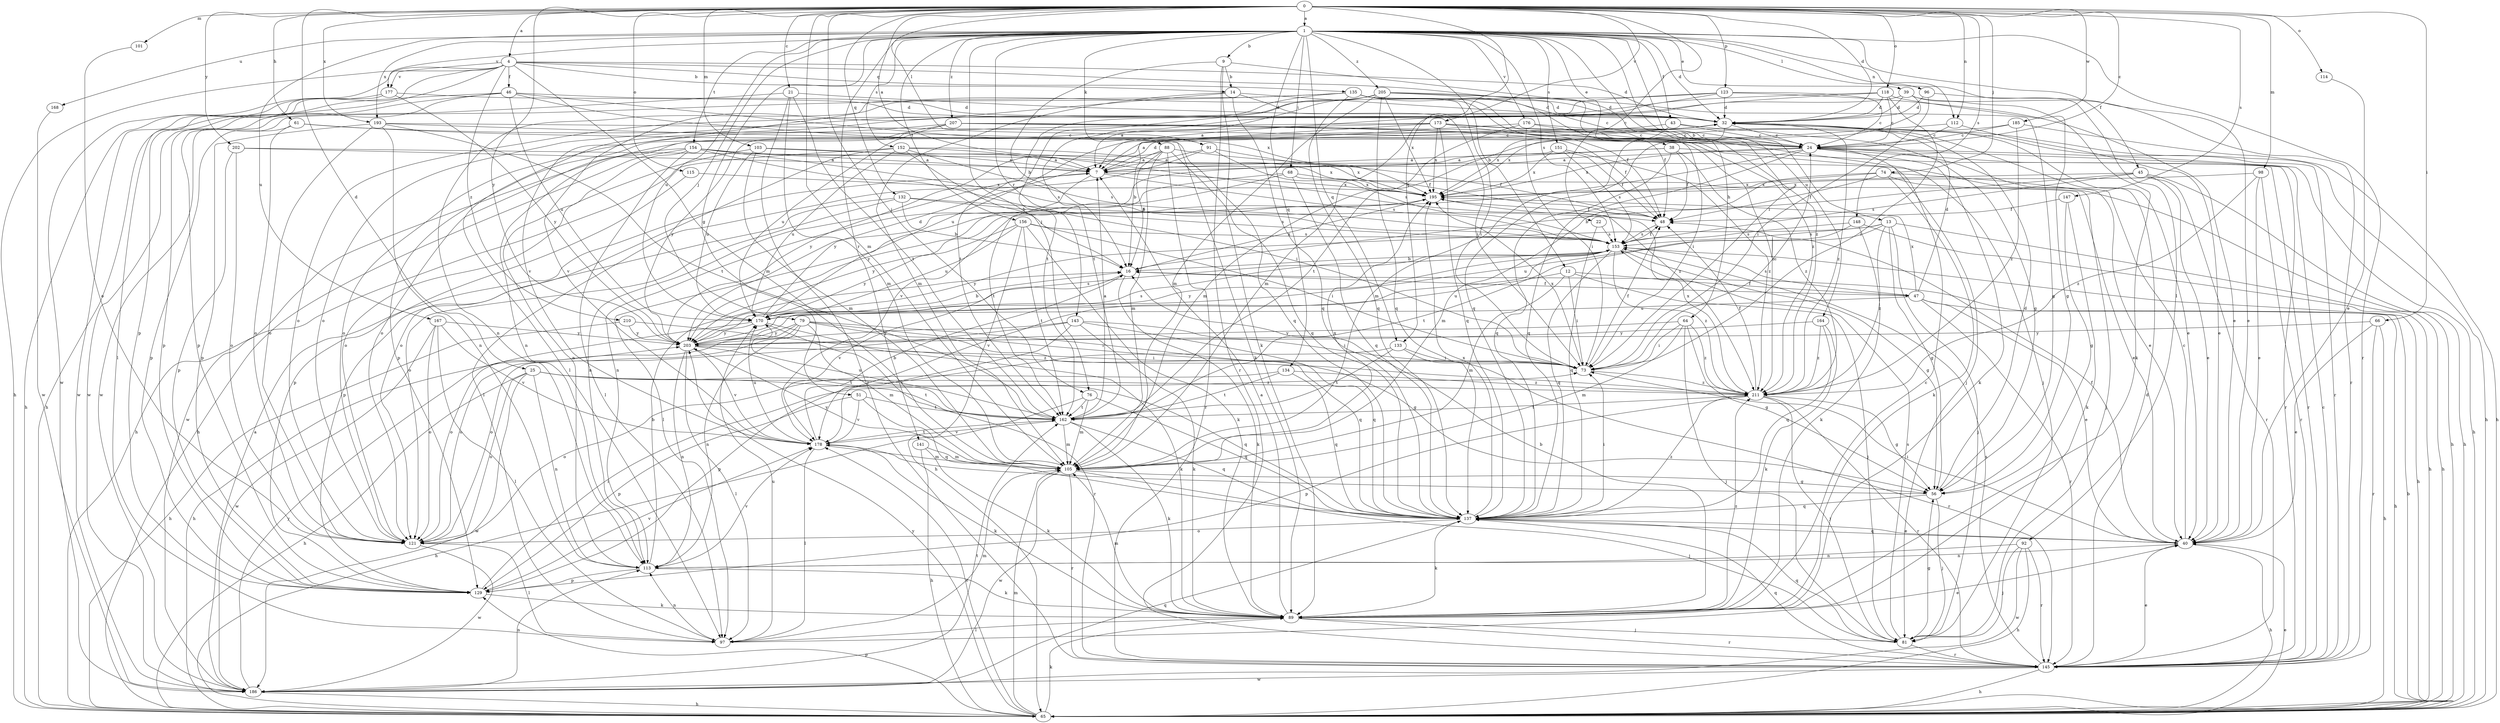 strict digraph  {
0;
1;
4;
7;
9;
12;
13;
14;
16;
21;
22;
24;
25;
32;
38;
39;
40;
43;
45;
46;
47;
48;
51;
56;
61;
64;
65;
66;
68;
73;
74;
76;
79;
81;
88;
89;
91;
92;
96;
97;
98;
101;
103;
105;
112;
113;
114;
115;
118;
121;
123;
129;
132;
133;
134;
135;
137;
141;
143;
145;
147;
148;
151;
152;
153;
154;
156;
162;
164;
167;
168;
170;
173;
176;
177;
178;
185;
186;
193;
195;
202;
203;
205;
207;
210;
211;
0 -> 1  [label=a];
0 -> 4  [label=a];
0 -> 7  [label=a];
0 -> 21  [label=c];
0 -> 22  [label=c];
0 -> 24  [label=c];
0 -> 25  [label=d];
0 -> 32  [label=d];
0 -> 61  [label=h];
0 -> 66  [label=i];
0 -> 74  [label=j];
0 -> 76  [label=j];
0 -> 91  [label=l];
0 -> 98  [label=m];
0 -> 101  [label=m];
0 -> 103  [label=m];
0 -> 105  [label=m];
0 -> 112  [label=n];
0 -> 114  [label=o];
0 -> 115  [label=o];
0 -> 118  [label=o];
0 -> 123  [label=p];
0 -> 132  [label=q];
0 -> 133  [label=q];
0 -> 147  [label=s];
0 -> 148  [label=s];
0 -> 173  [label=v];
0 -> 185  [label=w];
0 -> 193  [label=x];
0 -> 202  [label=y];
0 -> 203  [label=y];
1 -> 9  [label=b];
1 -> 12  [label=b];
1 -> 13  [label=b];
1 -> 32  [label=d];
1 -> 38  [label=e];
1 -> 39  [label=e];
1 -> 43  [label=f];
1 -> 45  [label=f];
1 -> 51  [label=g];
1 -> 68  [label=i];
1 -> 73  [label=i];
1 -> 76  [label=j];
1 -> 79  [label=j];
1 -> 88  [label=k];
1 -> 92  [label=l];
1 -> 96  [label=l];
1 -> 112  [label=n];
1 -> 133  [label=q];
1 -> 134  [label=q];
1 -> 141  [label=r];
1 -> 143  [label=r];
1 -> 145  [label=r];
1 -> 151  [label=s];
1 -> 152  [label=s];
1 -> 153  [label=s];
1 -> 154  [label=t];
1 -> 156  [label=t];
1 -> 164  [label=u];
1 -> 167  [label=u];
1 -> 168  [label=u];
1 -> 170  [label=u];
1 -> 176  [label=v];
1 -> 177  [label=v];
1 -> 193  [label=x];
1 -> 205  [label=z];
1 -> 207  [label=z];
4 -> 14  [label=b];
4 -> 32  [label=d];
4 -> 46  [label=f];
4 -> 64  [label=h];
4 -> 65  [label=h];
4 -> 97  [label=l];
4 -> 105  [label=m];
4 -> 129  [label=p];
4 -> 135  [label=q];
4 -> 177  [label=v];
4 -> 186  [label=w];
4 -> 210  [label=z];
7 -> 32  [label=d];
7 -> 113  [label=n];
7 -> 153  [label=s];
7 -> 162  [label=t];
7 -> 195  [label=x];
9 -> 14  [label=b];
9 -> 16  [label=b];
9 -> 89  [label=k];
9 -> 145  [label=r];
9 -> 211  [label=z];
12 -> 47  [label=f];
12 -> 73  [label=i];
12 -> 81  [label=j];
12 -> 105  [label=m];
12 -> 170  [label=u];
13 -> 56  [label=g];
13 -> 65  [label=h];
13 -> 81  [label=j];
13 -> 153  [label=s];
13 -> 170  [label=u];
13 -> 203  [label=y];
13 -> 211  [label=z];
14 -> 32  [label=d];
14 -> 73  [label=i];
14 -> 105  [label=m];
14 -> 137  [label=q];
14 -> 178  [label=v];
16 -> 47  [label=f];
16 -> 89  [label=k];
16 -> 178  [label=v];
16 -> 195  [label=x];
21 -> 32  [label=d];
21 -> 105  [label=m];
21 -> 129  [label=p];
21 -> 145  [label=r];
21 -> 162  [label=t];
22 -> 137  [label=q];
22 -> 153  [label=s];
24 -> 7  [label=a];
24 -> 65  [label=h];
24 -> 89  [label=k];
24 -> 137  [label=q];
24 -> 145  [label=r];
24 -> 178  [label=v];
24 -> 195  [label=x];
25 -> 65  [label=h];
25 -> 113  [label=n];
25 -> 121  [label=o];
25 -> 137  [label=q];
25 -> 162  [label=t];
25 -> 186  [label=w];
25 -> 211  [label=z];
32 -> 24  [label=c];
32 -> 40  [label=e];
32 -> 65  [label=h];
32 -> 105  [label=m];
32 -> 121  [label=o];
32 -> 211  [label=z];
38 -> 7  [label=a];
38 -> 48  [label=f];
38 -> 137  [label=q];
38 -> 145  [label=r];
38 -> 203  [label=y];
38 -> 211  [label=z];
39 -> 32  [label=d];
39 -> 89  [label=k];
39 -> 97  [label=l];
39 -> 137  [label=q];
39 -> 145  [label=r];
40 -> 24  [label=c];
40 -> 48  [label=f];
40 -> 65  [label=h];
40 -> 73  [label=i];
40 -> 113  [label=n];
40 -> 137  [label=q];
43 -> 24  [label=c];
43 -> 56  [label=g];
43 -> 170  [label=u];
43 -> 195  [label=x];
45 -> 16  [label=b];
45 -> 40  [label=e];
45 -> 65  [label=h];
45 -> 145  [label=r];
45 -> 153  [label=s];
45 -> 195  [label=x];
46 -> 32  [label=d];
46 -> 65  [label=h];
46 -> 89  [label=k];
46 -> 129  [label=p];
46 -> 170  [label=u];
46 -> 186  [label=w];
46 -> 195  [label=x];
47 -> 32  [label=d];
47 -> 40  [label=e];
47 -> 65  [label=h];
47 -> 145  [label=r];
47 -> 153  [label=s];
47 -> 170  [label=u];
47 -> 195  [label=x];
48 -> 153  [label=s];
51 -> 129  [label=p];
51 -> 137  [label=q];
51 -> 162  [label=t];
51 -> 178  [label=v];
56 -> 32  [label=d];
56 -> 81  [label=j];
56 -> 137  [label=q];
56 -> 178  [label=v];
61 -> 24  [label=c];
61 -> 121  [label=o];
61 -> 129  [label=p];
61 -> 137  [label=q];
64 -> 56  [label=g];
64 -> 73  [label=i];
64 -> 81  [label=j];
64 -> 105  [label=m];
64 -> 203  [label=y];
64 -> 211  [label=z];
65 -> 16  [label=b];
65 -> 40  [label=e];
65 -> 89  [label=k];
65 -> 105  [label=m];
65 -> 129  [label=p];
65 -> 178  [label=v];
65 -> 203  [label=y];
66 -> 40  [label=e];
66 -> 65  [label=h];
66 -> 145  [label=r];
66 -> 203  [label=y];
68 -> 40  [label=e];
68 -> 113  [label=n];
68 -> 137  [label=q];
68 -> 195  [label=x];
68 -> 203  [label=y];
73 -> 24  [label=c];
73 -> 48  [label=f];
73 -> 195  [label=x];
73 -> 211  [label=z];
74 -> 48  [label=f];
74 -> 65  [label=h];
74 -> 81  [label=j];
74 -> 89  [label=k];
74 -> 105  [label=m];
74 -> 195  [label=x];
76 -> 65  [label=h];
76 -> 105  [label=m];
76 -> 137  [label=q];
76 -> 162  [label=t];
79 -> 56  [label=g];
79 -> 65  [label=h];
79 -> 73  [label=i];
79 -> 105  [label=m];
79 -> 113  [label=n];
79 -> 121  [label=o];
79 -> 137  [label=q];
79 -> 203  [label=y];
81 -> 56  [label=g];
81 -> 137  [label=q];
81 -> 145  [label=r];
81 -> 153  [label=s];
88 -> 7  [label=a];
88 -> 16  [label=b];
88 -> 48  [label=f];
88 -> 105  [label=m];
88 -> 137  [label=q];
88 -> 145  [label=r];
88 -> 203  [label=y];
89 -> 7  [label=a];
89 -> 16  [label=b];
89 -> 24  [label=c];
89 -> 81  [label=j];
89 -> 97  [label=l];
89 -> 105  [label=m];
89 -> 145  [label=r];
89 -> 211  [label=z];
91 -> 7  [label=a];
91 -> 97  [label=l];
91 -> 153  [label=s];
91 -> 195  [label=x];
92 -> 65  [label=h];
92 -> 81  [label=j];
92 -> 113  [label=n];
92 -> 145  [label=r];
92 -> 186  [label=w];
96 -> 32  [label=d];
96 -> 40  [label=e];
96 -> 73  [label=i];
97 -> 40  [label=e];
97 -> 105  [label=m];
97 -> 113  [label=n];
97 -> 170  [label=u];
98 -> 40  [label=e];
98 -> 145  [label=r];
98 -> 195  [label=x];
98 -> 211  [label=z];
101 -> 121  [label=o];
103 -> 7  [label=a];
103 -> 48  [label=f];
103 -> 105  [label=m];
103 -> 121  [label=o];
103 -> 170  [label=u];
105 -> 56  [label=g];
105 -> 81  [label=j];
105 -> 145  [label=r];
105 -> 186  [label=w];
105 -> 195  [label=x];
105 -> 203  [label=y];
112 -> 24  [label=c];
112 -> 40  [label=e];
112 -> 195  [label=x];
113 -> 16  [label=b];
113 -> 89  [label=k];
113 -> 129  [label=p];
113 -> 178  [label=v];
114 -> 40  [label=e];
115 -> 129  [label=p];
115 -> 195  [label=x];
118 -> 7  [label=a];
118 -> 24  [label=c];
118 -> 32  [label=d];
118 -> 56  [label=g];
118 -> 73  [label=i];
118 -> 121  [label=o];
121 -> 97  [label=l];
121 -> 186  [label=w];
123 -> 24  [label=c];
123 -> 32  [label=d];
123 -> 40  [label=e];
123 -> 105  [label=m];
123 -> 121  [label=o];
123 -> 162  [label=t];
129 -> 73  [label=i];
129 -> 89  [label=k];
129 -> 178  [label=v];
132 -> 16  [label=b];
132 -> 48  [label=f];
132 -> 121  [label=o];
132 -> 129  [label=p];
132 -> 153  [label=s];
133 -> 73  [label=i];
133 -> 129  [label=p];
133 -> 145  [label=r];
133 -> 162  [label=t];
134 -> 121  [label=o];
134 -> 137  [label=q];
134 -> 162  [label=t];
134 -> 211  [label=z];
135 -> 24  [label=c];
135 -> 32  [label=d];
135 -> 48  [label=f];
135 -> 73  [label=i];
135 -> 137  [label=q];
135 -> 162  [label=t];
135 -> 178  [label=v];
135 -> 186  [label=w];
135 -> 211  [label=z];
137 -> 40  [label=e];
137 -> 73  [label=i];
137 -> 89  [label=k];
137 -> 121  [label=o];
137 -> 195  [label=x];
137 -> 211  [label=z];
141 -> 65  [label=h];
141 -> 89  [label=k];
141 -> 105  [label=m];
143 -> 73  [label=i];
143 -> 89  [label=k];
143 -> 121  [label=o];
143 -> 137  [label=q];
143 -> 178  [label=v];
143 -> 203  [label=y];
145 -> 24  [label=c];
145 -> 32  [label=d];
145 -> 40  [label=e];
145 -> 65  [label=h];
145 -> 137  [label=q];
145 -> 153  [label=s];
145 -> 186  [label=w];
147 -> 48  [label=f];
147 -> 56  [label=g];
147 -> 89  [label=k];
148 -> 65  [label=h];
148 -> 89  [label=k];
148 -> 153  [label=s];
148 -> 162  [label=t];
151 -> 7  [label=a];
151 -> 48  [label=f];
151 -> 153  [label=s];
151 -> 195  [label=x];
151 -> 211  [label=z];
152 -> 7  [label=a];
152 -> 16  [label=b];
152 -> 65  [label=h];
152 -> 121  [label=o];
152 -> 153  [label=s];
152 -> 170  [label=u];
152 -> 195  [label=x];
153 -> 16  [label=b];
153 -> 48  [label=f];
153 -> 56  [label=g];
153 -> 65  [label=h];
153 -> 137  [label=q];
153 -> 178  [label=v];
153 -> 203  [label=y];
153 -> 211  [label=z];
154 -> 7  [label=a];
154 -> 65  [label=h];
154 -> 73  [label=i];
154 -> 97  [label=l];
154 -> 113  [label=n];
154 -> 153  [label=s];
154 -> 186  [label=w];
154 -> 211  [label=z];
156 -> 65  [label=h];
156 -> 73  [label=i];
156 -> 89  [label=k];
156 -> 153  [label=s];
156 -> 162  [label=t];
156 -> 170  [label=u];
156 -> 203  [label=y];
162 -> 7  [label=a];
162 -> 89  [label=k];
162 -> 105  [label=m];
162 -> 137  [label=q];
162 -> 170  [label=u];
162 -> 178  [label=v];
164 -> 89  [label=k];
164 -> 137  [label=q];
164 -> 203  [label=y];
164 -> 211  [label=z];
167 -> 97  [label=l];
167 -> 121  [label=o];
167 -> 178  [label=v];
167 -> 186  [label=w];
167 -> 203  [label=y];
168 -> 186  [label=w];
170 -> 16  [label=b];
170 -> 32  [label=d];
170 -> 89  [label=k];
170 -> 121  [label=o];
170 -> 145  [label=r];
170 -> 153  [label=s];
170 -> 203  [label=y];
173 -> 16  [label=b];
173 -> 24  [label=c];
173 -> 73  [label=i];
173 -> 113  [label=n];
173 -> 129  [label=p];
173 -> 137  [label=q];
173 -> 145  [label=r];
173 -> 195  [label=x];
176 -> 7  [label=a];
176 -> 24  [label=c];
176 -> 73  [label=i];
176 -> 81  [label=j];
176 -> 105  [label=m];
177 -> 32  [label=d];
177 -> 65  [label=h];
177 -> 186  [label=w];
177 -> 203  [label=y];
178 -> 16  [label=b];
178 -> 89  [label=k];
178 -> 97  [label=l];
178 -> 105  [label=m];
178 -> 162  [label=t];
178 -> 170  [label=u];
185 -> 24  [label=c];
185 -> 65  [label=h];
185 -> 162  [label=t];
185 -> 211  [label=z];
186 -> 7  [label=a];
186 -> 65  [label=h];
186 -> 113  [label=n];
186 -> 137  [label=q];
186 -> 162  [label=t];
186 -> 203  [label=y];
193 -> 24  [label=c];
193 -> 113  [label=n];
193 -> 121  [label=o];
193 -> 129  [label=p];
193 -> 162  [label=t];
193 -> 211  [label=z];
195 -> 48  [label=f];
195 -> 97  [label=l];
195 -> 203  [label=y];
202 -> 7  [label=a];
202 -> 40  [label=e];
202 -> 121  [label=o];
202 -> 129  [label=p];
203 -> 73  [label=i];
203 -> 97  [label=l];
203 -> 113  [label=n];
203 -> 153  [label=s];
203 -> 162  [label=t];
203 -> 178  [label=v];
205 -> 7  [label=a];
205 -> 32  [label=d];
205 -> 48  [label=f];
205 -> 56  [label=g];
205 -> 105  [label=m];
205 -> 113  [label=n];
205 -> 137  [label=q];
205 -> 162  [label=t];
205 -> 195  [label=x];
207 -> 24  [label=c];
207 -> 48  [label=f];
207 -> 81  [label=j];
207 -> 121  [label=o];
207 -> 170  [label=u];
207 -> 203  [label=y];
210 -> 65  [label=h];
210 -> 203  [label=y];
210 -> 211  [label=z];
211 -> 48  [label=f];
211 -> 56  [label=g];
211 -> 81  [label=j];
211 -> 129  [label=p];
211 -> 145  [label=r];
211 -> 162  [label=t];
211 -> 195  [label=x];
}
